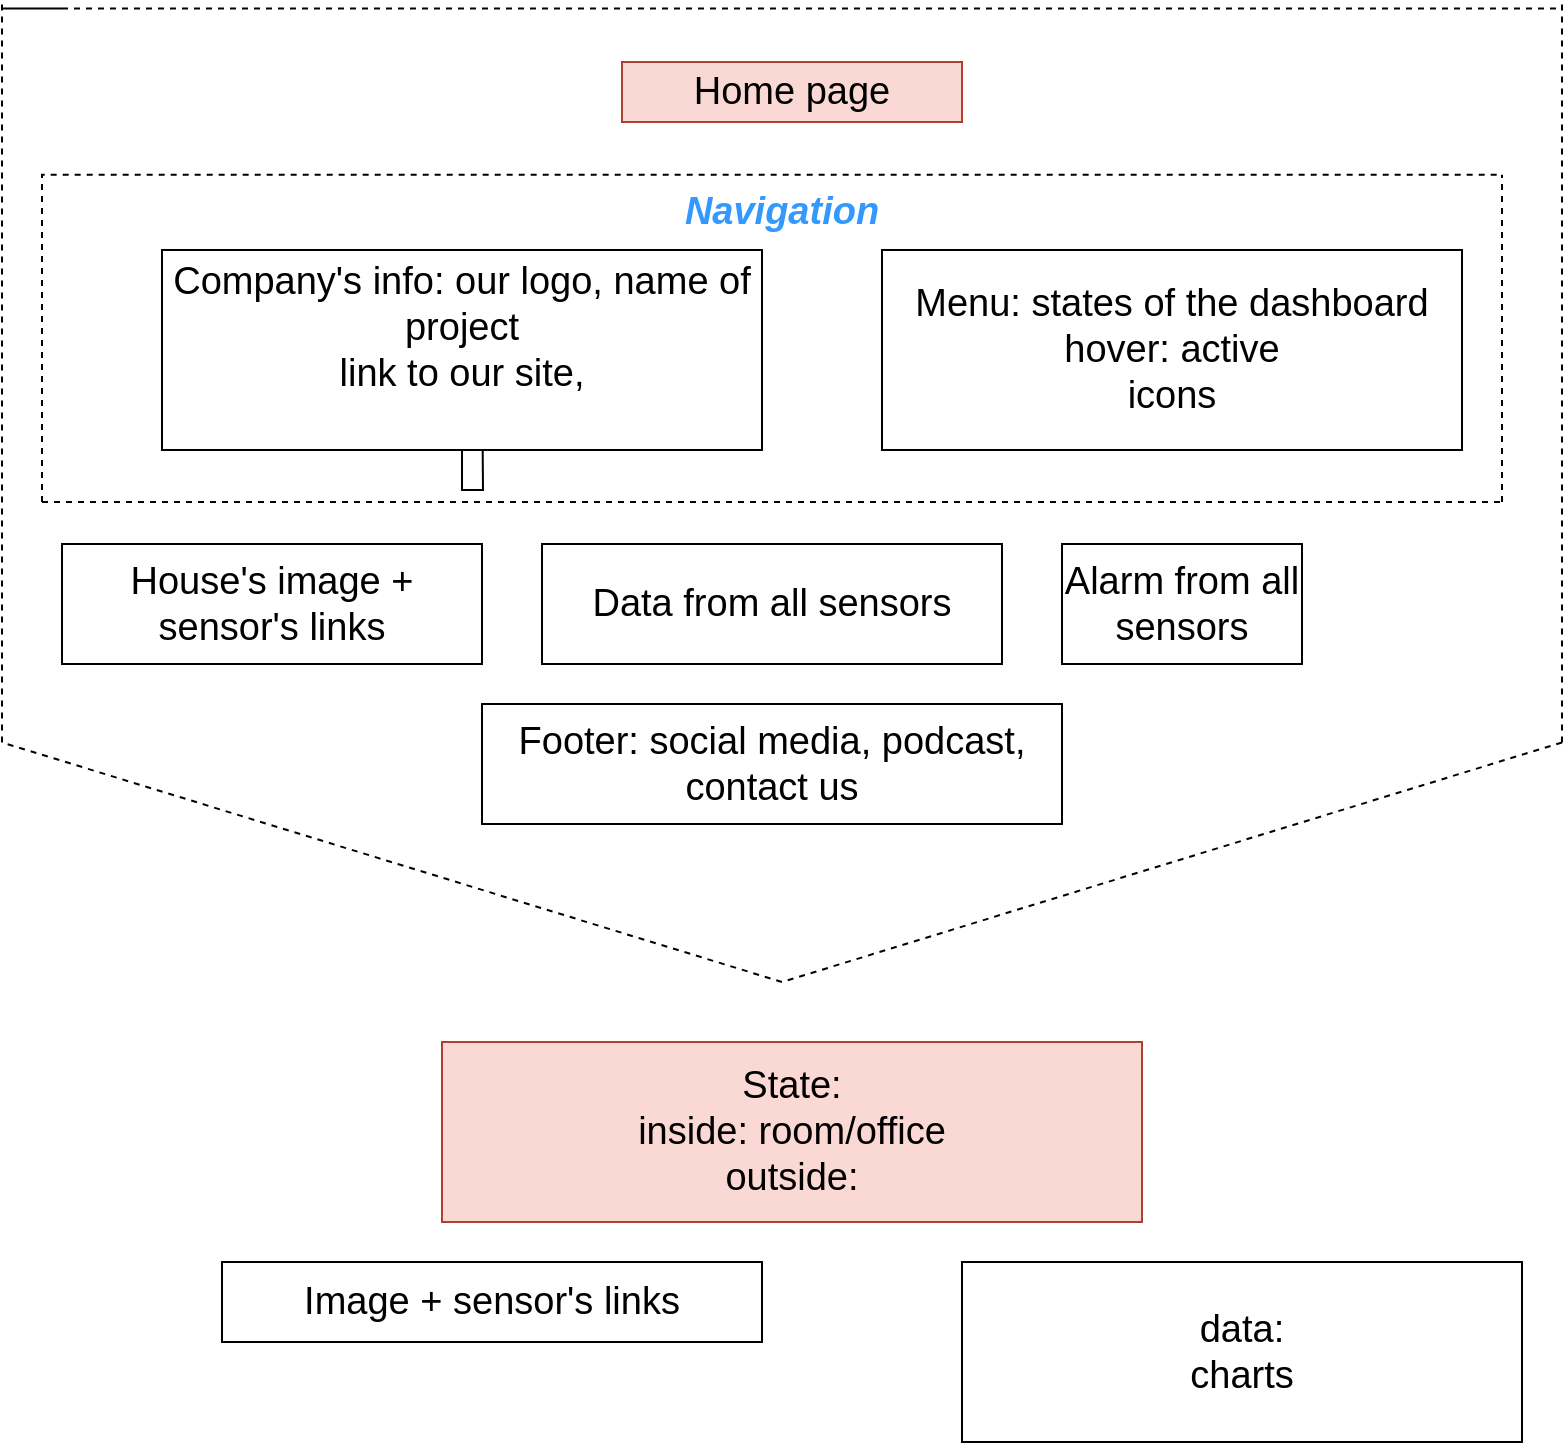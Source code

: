 <mxfile version="20.6.0" type="github">
  <diagram id="zNRqwmhwt8EUDC5XJ66e" name="Page-1">
    <mxGraphModel dx="1422" dy="1144" grid="1" gridSize="10" guides="1" tooltips="1" connect="1" arrows="1" fold="1" page="1" pageScale="1" pageWidth="850" pageHeight="1100" math="0" shadow="0">
      <root>
        <mxCell id="0" />
        <mxCell id="1" parent="0" />
        <mxCell id="5-WwUPLBj0hoFkO52xAp-3" value="House&#39;s image + sensor&#39;s links" style="rounded=0;whiteSpace=wrap;html=1;fontSize=19;" parent="1" vertex="1">
          <mxGeometry x="50" y="291" width="210" height="60" as="geometry" />
        </mxCell>
        <mxCell id="5-WwUPLBj0hoFkO52xAp-4" value="Data from all sensors" style="rounded=0;whiteSpace=wrap;html=1;fontSize=19;" parent="1" vertex="1">
          <mxGeometry x="290" y="291" width="230" height="60" as="geometry" />
        </mxCell>
        <mxCell id="5-WwUPLBj0hoFkO52xAp-5" value="Alarm from all sensors" style="rounded=0;whiteSpace=wrap;html=1;fontSize=19;" parent="1" vertex="1">
          <mxGeometry x="550" y="291" width="120" height="60" as="geometry" />
        </mxCell>
        <mxCell id="5-WwUPLBj0hoFkO52xAp-9" style="edgeStyle=orthogonalEdgeStyle;rounded=0;orthogonalLoop=1;jettySize=auto;html=1;exitX=0.5;exitY=1;exitDx=0;exitDy=0;fontSize=19;" parent="1" source="5-WwUPLBj0hoFkO52xAp-6" edge="1">
          <mxGeometry relative="1" as="geometry">
            <mxPoint x="260" y="200" as="targetPoint" />
          </mxGeometry>
        </mxCell>
        <mxCell id="5-WwUPLBj0hoFkO52xAp-6" value="&lt;div&gt;Company&#39;s info: our logo, name of project&lt;/div&gt;&lt;div&gt;link to our site,&lt;/div&gt;&lt;div&gt;&lt;br&gt;&lt;/div&gt;" style="rounded=0;whiteSpace=wrap;html=1;fontSize=19;" parent="1" vertex="1">
          <mxGeometry x="100" y="144" width="300" height="100" as="geometry" />
        </mxCell>
        <mxCell id="5-WwUPLBj0hoFkO52xAp-7" value="&lt;div&gt;Menu: states of the dashboard&lt;/div&gt;&lt;div&gt;hover: active&lt;/div&gt;&lt;div&gt;icons&lt;br&gt;&lt;/div&gt;" style="rounded=0;whiteSpace=wrap;html=1;fontSize=19;" parent="1" vertex="1">
          <mxGeometry x="460" y="144" width="290" height="100" as="geometry" />
        </mxCell>
        <mxCell id="5-WwUPLBj0hoFkO52xAp-14" value="Home page" style="text;html=1;strokeColor=#ae4132;fillColor=#fad9d5;align=center;verticalAlign=middle;whiteSpace=wrap;rounded=0;fontSize=19;" parent="1" vertex="1">
          <mxGeometry x="330" y="50" width="170" height="30" as="geometry" />
        </mxCell>
        <mxCell id="5-WwUPLBj0hoFkO52xAp-18" value="&lt;div&gt;State: &lt;br&gt;&lt;/div&gt;&lt;div&gt;inside: room/office&lt;/div&gt;&lt;div&gt;outside:&lt;br&gt;&lt;/div&gt;" style="text;html=1;strokeColor=#ae4132;fillColor=#fad9d5;align=center;verticalAlign=middle;whiteSpace=wrap;rounded=0;fontSize=19;" parent="1" vertex="1">
          <mxGeometry x="240" y="540" width="350" height="90" as="geometry" />
        </mxCell>
        <mxCell id="5-WwUPLBj0hoFkO52xAp-19" value="&lt;div&gt;Footer: social media, podcast,&lt;/div&gt;&lt;div&gt;contact us&lt;br&gt;&lt;/div&gt;" style="rounded=0;whiteSpace=wrap;html=1;fontSize=19;" parent="1" vertex="1">
          <mxGeometry x="260" y="371" width="290" height="60" as="geometry" />
        </mxCell>
        <mxCell id="5-WwUPLBj0hoFkO52xAp-20" value="Image + sensor&#39;s links" style="rounded=0;whiteSpace=wrap;html=1;fontSize=19;" parent="1" vertex="1">
          <mxGeometry x="130" y="650" width="270" height="40" as="geometry" />
        </mxCell>
        <mxCell id="5-WwUPLBj0hoFkO52xAp-21" value="&lt;div&gt;data:&lt;/div&gt;&lt;div&gt;charts&lt;br&gt;&lt;/div&gt;" style="rounded=0;whiteSpace=wrap;html=1;fontSize=19;" parent="1" vertex="1">
          <mxGeometry x="500" y="650" width="280" height="90" as="geometry" />
        </mxCell>
        <mxCell id="5-WwUPLBj0hoFkO52xAp-26" value="" style="group" parent="1" vertex="1" connectable="0">
          <mxGeometry x="40" y="106.34" width="730" height="163.66" as="geometry" />
        </mxCell>
        <mxCell id="5-WwUPLBj0hoFkO52xAp-22" value="" style="endArrow=none;dashed=1;html=1;rounded=0;fontSize=19;" parent="5-WwUPLBj0hoFkO52xAp-26" edge="1">
          <mxGeometry width="50" height="50" relative="1" as="geometry">
            <mxPoint y="163.66" as="sourcePoint" />
            <mxPoint x="730" y="163.66" as="targetPoint" />
          </mxGeometry>
        </mxCell>
        <mxCell id="5-WwUPLBj0hoFkO52xAp-24" value="" style="endArrow=none;dashed=1;html=1;rounded=0;fontSize=19;" parent="5-WwUPLBj0hoFkO52xAp-26" edge="1">
          <mxGeometry width="50" height="50" relative="1" as="geometry">
            <mxPoint y="163.66" as="sourcePoint" />
            <mxPoint x="730" as="targetPoint" />
            <Array as="points">
              <mxPoint />
            </Array>
          </mxGeometry>
        </mxCell>
        <mxCell id="5-WwUPLBj0hoFkO52xAp-25" value="" style="endArrow=none;dashed=1;html=1;rounded=0;fontSize=19;" parent="5-WwUPLBj0hoFkO52xAp-26" edge="1">
          <mxGeometry width="50" height="50" relative="1" as="geometry">
            <mxPoint x="730" y="163.66" as="sourcePoint" />
            <mxPoint x="730" as="targetPoint" />
          </mxGeometry>
        </mxCell>
        <mxCell id="5-WwUPLBj0hoFkO52xAp-31" value="" style="group" parent="1" vertex="1" connectable="0">
          <mxGeometry x="20" y="20" width="780" height="490" as="geometry" />
        </mxCell>
        <mxCell id="5-WwUPLBj0hoFkO52xAp-12" value="" style="endArrow=none;dashed=1;html=1;rounded=0;fontSize=19;" parent="5-WwUPLBj0hoFkO52xAp-31" edge="1">
          <mxGeometry width="50" height="50" relative="1" as="geometry">
            <mxPoint x="780" y="370.222" as="sourcePoint" />
            <mxPoint y="370.222" as="targetPoint" />
            <Array as="points">
              <mxPoint x="390" y="490.0" />
            </Array>
          </mxGeometry>
        </mxCell>
        <mxCell id="5-WwUPLBj0hoFkO52xAp-13" value="" style="endArrow=none;dashed=1;html=1;rounded=0;fontSize=19;" parent="5-WwUPLBj0hoFkO52xAp-31" edge="1">
          <mxGeometry width="50" height="50" relative="1" as="geometry">
            <mxPoint x="780" y="370.222" as="sourcePoint" />
            <mxPoint x="780" as="targetPoint" />
          </mxGeometry>
        </mxCell>
        <mxCell id="5-WwUPLBj0hoFkO52xAp-15" value="" style="endArrow=none;dashed=1;html=1;rounded=0;fontSize=19;" parent="5-WwUPLBj0hoFkO52xAp-31" edge="1">
          <mxGeometry width="50" height="50" relative="1" as="geometry">
            <mxPoint y="370.222" as="sourcePoint" />
            <mxPoint as="targetPoint" />
          </mxGeometry>
        </mxCell>
        <mxCell id="5-WwUPLBj0hoFkO52xAp-16" value="" style="endArrow=none;dashed=1;html=1;rounded=0;fontSize=19;" parent="5-WwUPLBj0hoFkO52xAp-31" edge="1">
          <mxGeometry width="50" height="50" relative="1" as="geometry">
            <mxPoint x="30" y="3.267" as="sourcePoint" />
            <mxPoint x="780" y="3.267" as="targetPoint" />
            <Array as="points">
              <mxPoint y="3.267" />
              <mxPoint x="30" y="3.267" />
            </Array>
          </mxGeometry>
        </mxCell>
        <mxCell id="5-WwUPLBj0hoFkO52xAp-32" value="Navigation" style="text;html=1;align=center;verticalAlign=middle;whiteSpace=wrap;rounded=0;fontSize=19;fontStyle=3;fontColor=#3399FF;" parent="5-WwUPLBj0hoFkO52xAp-31" vertex="1">
          <mxGeometry x="360" y="90" width="60" height="30" as="geometry" />
        </mxCell>
      </root>
    </mxGraphModel>
  </diagram>
</mxfile>
